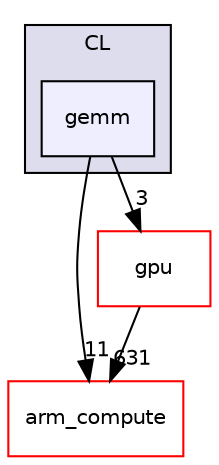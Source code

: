 digraph "src/runtime/CL/gemm" {
  compound=true
  node [ fontsize="10", fontname="Helvetica"];
  edge [ labelfontsize="10", labelfontname="Helvetica"];
  subgraph clusterdir_43c3fdbf778d1fd99e2e38f09fddd920 {
    graph [ bgcolor="#ddddee", pencolor="black", label="CL" fontname="Helvetica", fontsize="10", URL="dir_43c3fdbf778d1fd99e2e38f09fddd920.xhtml"]
  dir_5f09115d5b51f09d1c93a8d5eb5f8d5c [shape=box, label="gemm", style="filled", fillcolor="#eeeeff", pencolor="black", URL="dir_5f09115d5b51f09d1c93a8d5eb5f8d5c.xhtml"];
  }
  dir_214608ef36d61442cb2b0c1c4e9a7def [shape=box label="arm_compute" fillcolor="white" style="filled" color="red" URL="dir_214608ef36d61442cb2b0c1c4e9a7def.xhtml"];
  dir_cf895c1ed808af158264b2f3d8d7f8f0 [shape=box label="gpu" fillcolor="white" style="filled" color="red" URL="dir_cf895c1ed808af158264b2f3d8d7f8f0.xhtml"];
  dir_cf895c1ed808af158264b2f3d8d7f8f0->dir_214608ef36d61442cb2b0c1c4e9a7def [headlabel="631", labeldistance=1.5 headhref="dir_000004_000000.xhtml"];
  dir_5f09115d5b51f09d1c93a8d5eb5f8d5c->dir_214608ef36d61442cb2b0c1c4e9a7def [headlabel="11", labeldistance=1.5 headhref="dir_000533_000000.xhtml"];
  dir_5f09115d5b51f09d1c93a8d5eb5f8d5c->dir_cf895c1ed808af158264b2f3d8d7f8f0 [headlabel="3", labeldistance=1.5 headhref="dir_000533_000004.xhtml"];
}
